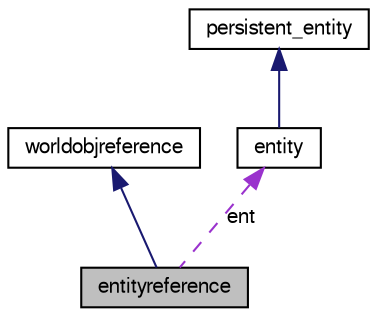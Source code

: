 digraph G
{
  edge [fontname="FreeSans",fontsize="10",labelfontname="FreeSans",labelfontsize="10"];
  node [fontname="FreeSans",fontsize="10",shape=record];
  Node1 [label="entityreference",height=0.2,width=0.4,color="black", fillcolor="grey75", style="filled" fontcolor="black"];
  Node2 -> Node1 [dir=back,color="midnightblue",fontsize="10",style="solid",fontname="FreeSans"];
  Node2 [label="worldobjreference",height=0.2,width=0.4,color="black", fillcolor="white", style="filled",URL="$classworldobjreference.html"];
  Node3 -> Node1 [dir=back,color="darkorchid3",fontsize="10",style="dashed",label="ent",fontname="FreeSans"];
  Node3 [label="entity",height=0.2,width=0.4,color="black", fillcolor="white", style="filled",URL="$structentity.html"];
  Node4 -> Node3 [dir=back,color="midnightblue",fontsize="10",style="solid",fontname="FreeSans"];
  Node4 [label="persistent_entity",height=0.2,width=0.4,color="black", fillcolor="white", style="filled",URL="$structpersistent__entity.html"];
}
